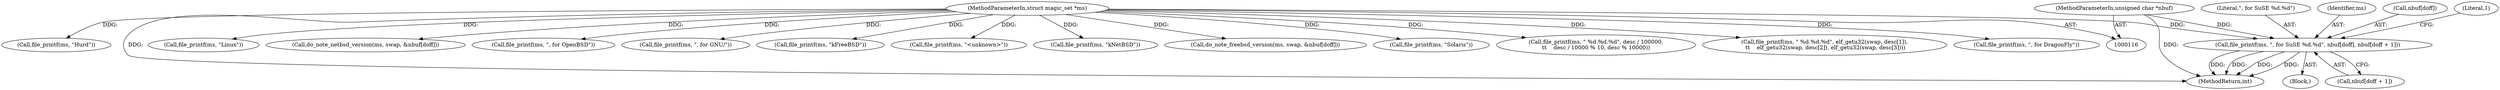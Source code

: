 digraph "0_file_ce90e05774dd77d86cfc8dfa6da57b32816841c4_2@array" {
"1000155" [label="(Call,file_printf(ms, \", for SuSE %d.%d\", nbuf[doff], nbuf[doff + 1]))"];
"1000117" [label="(MethodParameterIn,struct magic_set *ms)"];
"1000118" [label="(MethodParameterIn,unsigned char *nbuf)"];
"1000281" [label="(Call,file_printf(ms, \"<unknown>\"))"];
"1000270" [label="(Call,file_printf(ms, \"kNetBSD\"))"];
"1000167" [label="(Literal,1)"];
"1000381" [label="(Call,do_note_freebsd_version(ms, swap, &nbuf[doff]))"];
"1000157" [label="(Literal,\", for SuSE %d.%d\")"];
"1000155" [label="(Call,file_printf(ms, \", for SuSE %d.%d\", nbuf[doff], nbuf[doff + 1]))"];
"1000117" [label="(MethodParameterIn,struct magic_set *ms)"];
"1000248" [label="(Call,file_printf(ms, \"Solaris\"))"];
"1000485" [label="(Call,file_printf(ms, \" %d.%d.%d\", desc / 100000,\n\t\t    desc / 10000 % 10, desc % 10000))"];
"1000161" [label="(Call,nbuf[doff + 1])"];
"1000156" [label="(Identifier,ms)"];
"1000118" [label="(MethodParameterIn,unsigned char *nbuf)"];
"1000290" [label="(Call,file_printf(ms, \" %d.%d.%d\", elf_getu32(swap, desc[1]),\n \t\t    elf_getu32(swap, desc[2]), elf_getu32(swap, desc[3])))"];
"1000460" [label="(Call,file_printf(ms, \", for DragonFly\"))"];
"1000237" [label="(Call,file_printf(ms, \"Hurd\"))"];
"1000507" [label="(MethodReturn,int)"];
"1000226" [label="(Call,file_printf(ms, \"Linux\"))"];
"1000343" [label="(Call,do_note_netbsd_version(ms, swap, &nbuf[doff]))"];
"1000420" [label="(Call,file_printf(ms, \", for OpenBSD\"))"];
"1000209" [label="(Call,file_printf(ms, \", for GNU/\"))"];
"1000150" [label="(Block,)"];
"1000259" [label="(Call,file_printf(ms, \"kFreeBSD\"))"];
"1000158" [label="(Call,nbuf[doff])"];
"1000155" -> "1000150"  [label="AST: "];
"1000155" -> "1000161"  [label="CFG: "];
"1000156" -> "1000155"  [label="AST: "];
"1000157" -> "1000155"  [label="AST: "];
"1000158" -> "1000155"  [label="AST: "];
"1000161" -> "1000155"  [label="AST: "];
"1000167" -> "1000155"  [label="CFG: "];
"1000155" -> "1000507"  [label="DDG: "];
"1000155" -> "1000507"  [label="DDG: "];
"1000155" -> "1000507"  [label="DDG: "];
"1000155" -> "1000507"  [label="DDG: "];
"1000117" -> "1000155"  [label="DDG: "];
"1000118" -> "1000155"  [label="DDG: "];
"1000117" -> "1000116"  [label="AST: "];
"1000117" -> "1000507"  [label="DDG: "];
"1000117" -> "1000209"  [label="DDG: "];
"1000117" -> "1000226"  [label="DDG: "];
"1000117" -> "1000237"  [label="DDG: "];
"1000117" -> "1000248"  [label="DDG: "];
"1000117" -> "1000259"  [label="DDG: "];
"1000117" -> "1000270"  [label="DDG: "];
"1000117" -> "1000281"  [label="DDG: "];
"1000117" -> "1000290"  [label="DDG: "];
"1000117" -> "1000343"  [label="DDG: "];
"1000117" -> "1000381"  [label="DDG: "];
"1000117" -> "1000420"  [label="DDG: "];
"1000117" -> "1000460"  [label="DDG: "];
"1000117" -> "1000485"  [label="DDG: "];
"1000118" -> "1000116"  [label="AST: "];
"1000118" -> "1000507"  [label="DDG: "];
}

